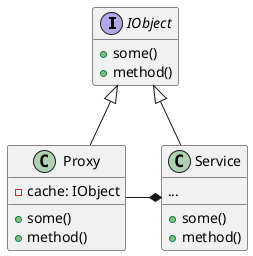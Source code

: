 @startuml
interface IObject {
    +some()
    +method()
}

class Proxy {
    -cache: IObject
    +some()
    +method()
}

class Service {
    {field}...
    +some()
    +method()
}

Proxy -u-|> IObject
Proxy -r-* Service
Service -u-|> IObject

hide empty fields
@enduml
